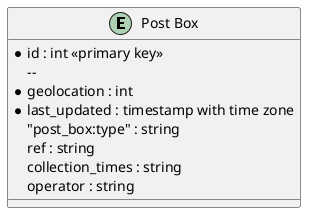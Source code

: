 @startuml


entity "Post Box" as amenity=post_box {

  *id : int <<primary key>>
  --
  *geolocation : int
  *last_updated : timestamp with time zone
  "post_box:type" : string
  ref : string
  collection_times : string
  operator : string
}

@enduml

